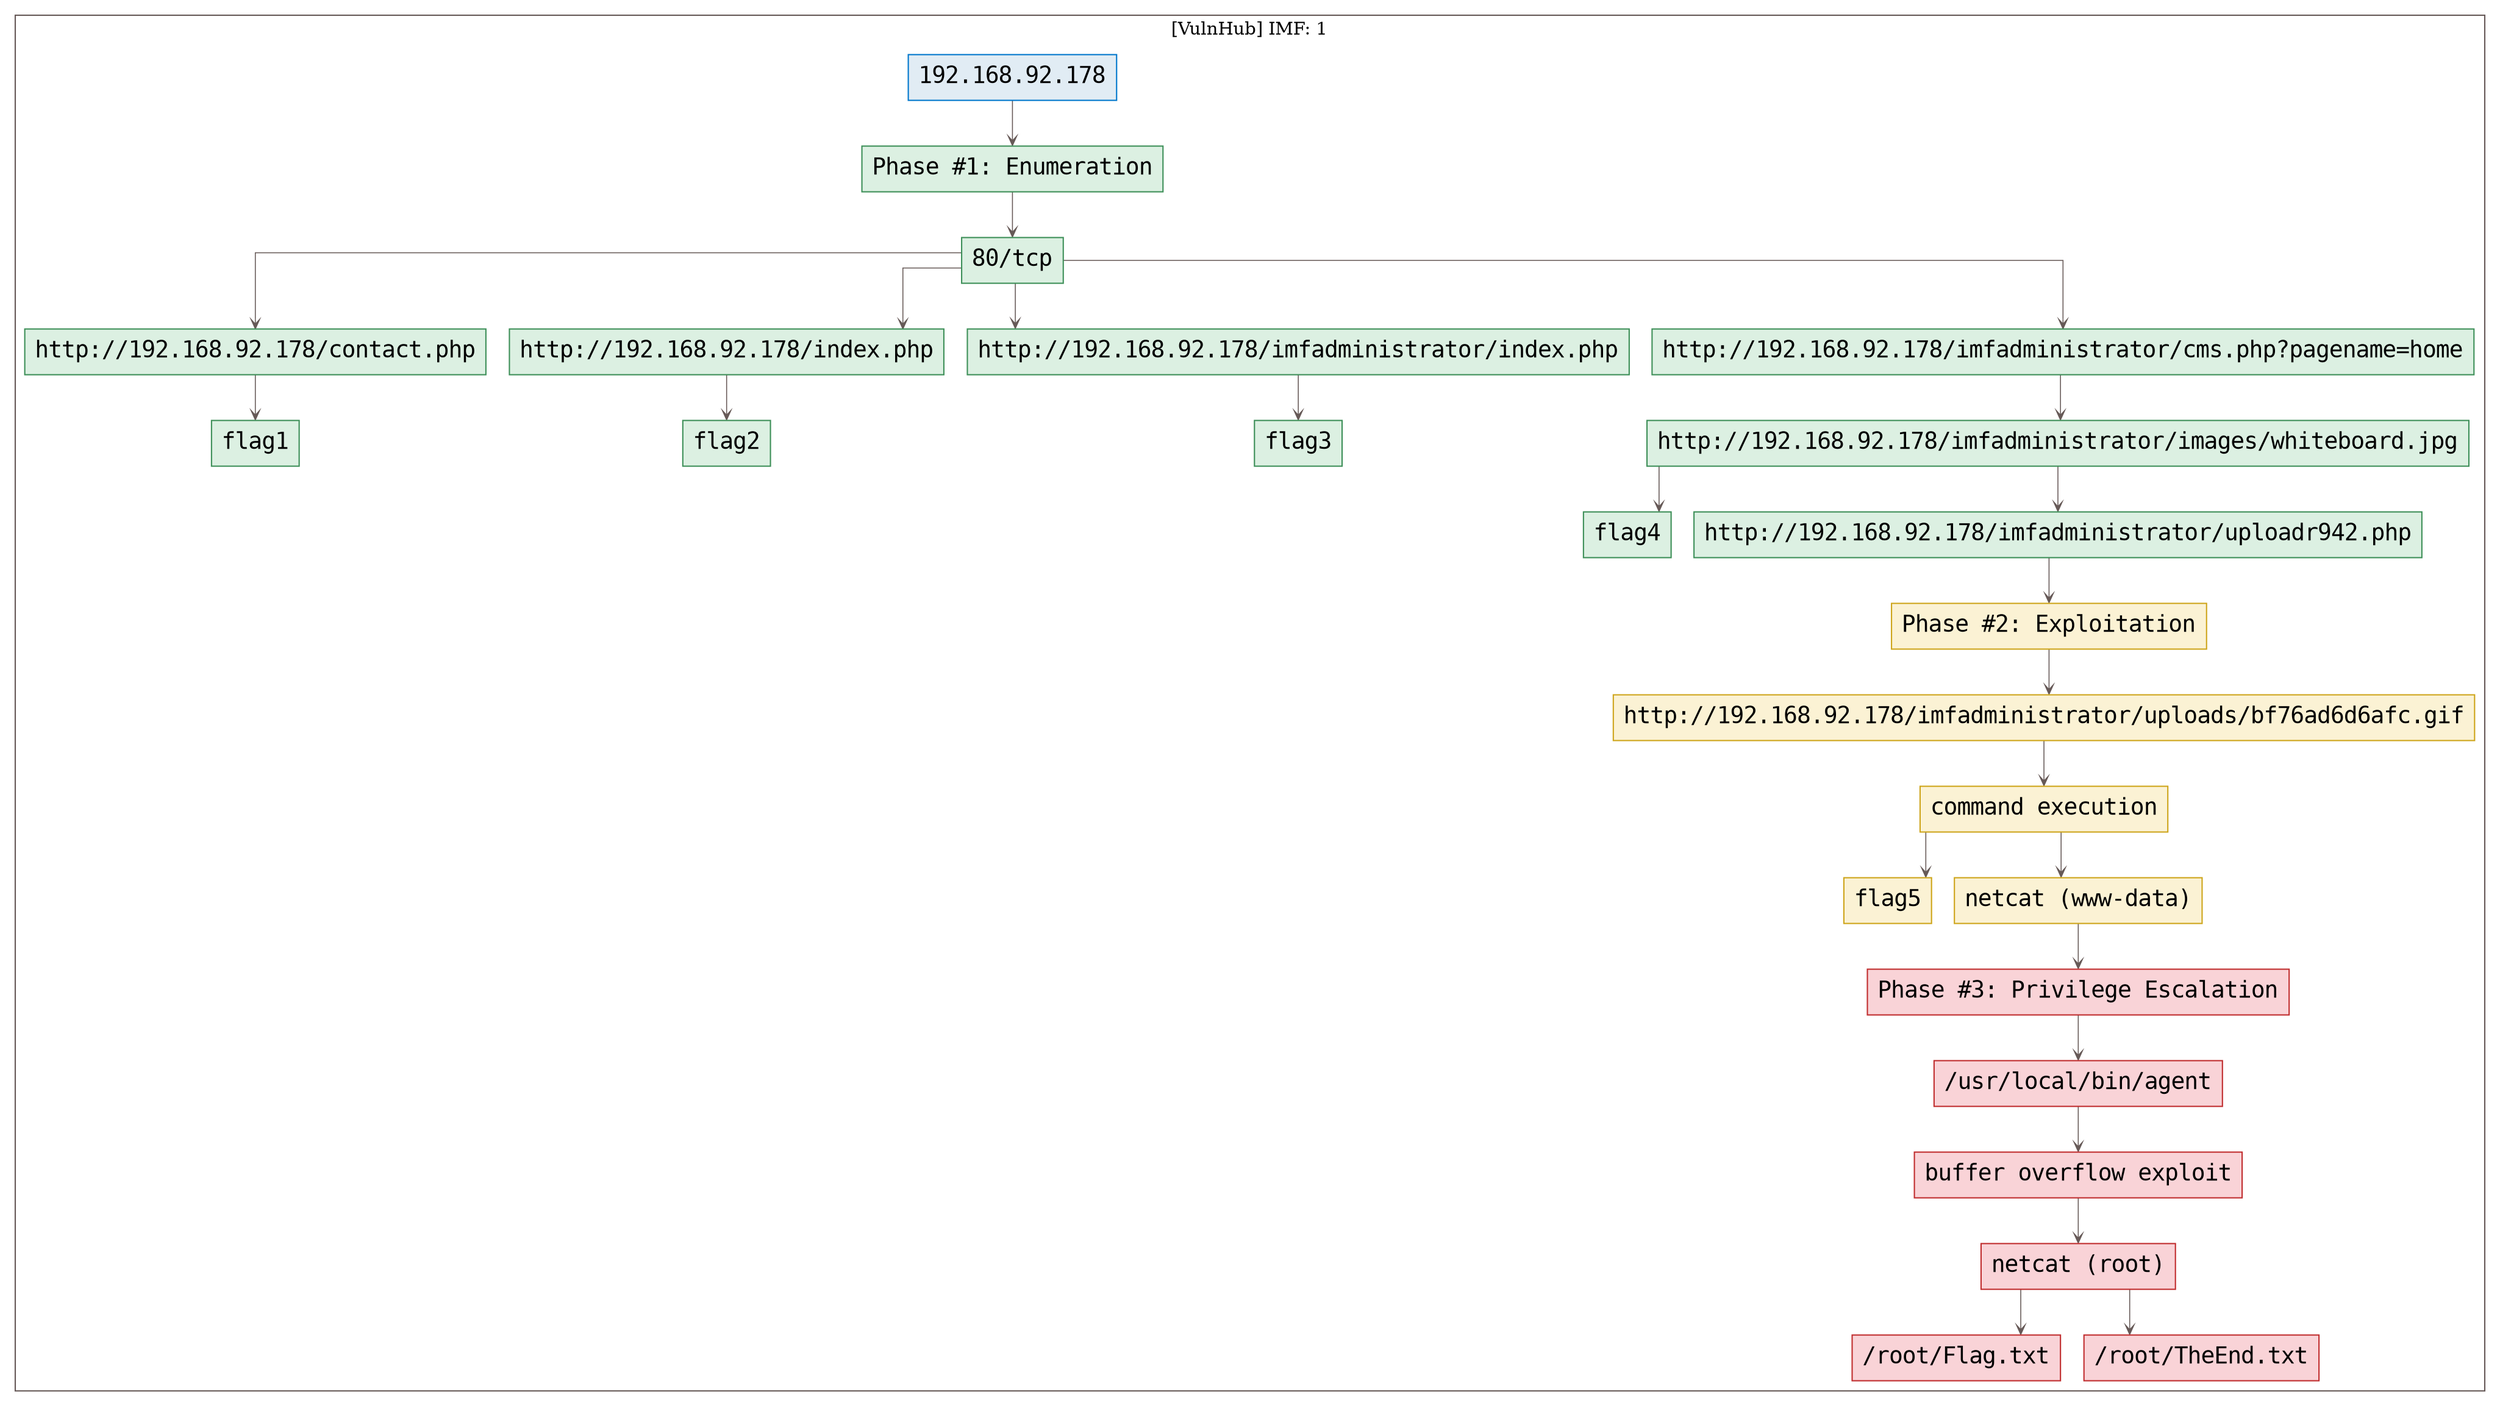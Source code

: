 digraph G {
  #rankdir=LR;
  nodesdictep=1.0; splines="ortho"; K=0.6; overlap=scale; fixedsize=true; resolution=72; bgcolor="#ffffff"; outputorder="edgesfirst";
  node [fontname="courier" fontsize=18 shape=box width=0.25 fillcolor="white" style="filled,solid"];
  edge [style=solid color="#665957" penwidth=0.75 arrowhead=vee arrowsize=0.75 ];

  0[label="192.168.92.178" color="#0077cc" fillcolor="#e1ecf4" tooltip="[VulnHub] IMF: 1"];
  10[label="http://192.168.92.178/imfadministrator/images/whiteboard.jpg" color="#3d8f58" fillcolor="#dcf0e2" tooltip="Phase #1:Enumeration"];
  11[label="flag4" color="#3d8f58" fillcolor="#dcf0e2" tooltip="Phase #1:Enumeration"];
  12[label="http://192.168.92.178/imfadministrator/uploadr942.php" color="#3d8f58" fillcolor="#dcf0e2" tooltip="Phase #1:Enumeration"];
  13[label="Phase #2: Exploitation" color="#cea51b" fillcolor="#fbf2d4" tooltip="Phase #2:Exploitation"];
  14[label="http://192.168.92.178/imfadministrator/uploads/bf76ad6d6afc.gif" color="#cea51b" fillcolor="#fbf2d4" tooltip="Phase #2:Exploitation"];
  15[label="command execution" color="#cea51b" fillcolor="#fbf2d4" tooltip="Phase #2:Exploitation"];
  16[label="flag5" color="#cea51b" fillcolor="#fbf2d4" tooltip="Phase #2:Exploitation"];
  17[label="netcat (www-data)" color="#cea51b" fillcolor="#fbf2d4" tooltip="Phase #2:Exploitation"];
  18[label="Phase #3: Privilege Escalation" color="#c02d2e" fillcolor="#f9d3d7" tooltip="Phase #3:Privilege Escalation"];
  19[label="/usr/local/bin/agent" color="#c02d2e" fillcolor="#f9d3d7" tooltip="Phase #3:Privilege Escalation"];
  1[label="Phase #1: Enumeration" color="#3d8f58" fillcolor="#dcf0e2" tooltip="Phase #1:Enumeration"];
  20[label="buffer overflow exploit" color="#c02d2e" fillcolor="#f9d3d7" tooltip="Phase #3:Privilege Escalation"];
  21[label="netcat (root)" color="#c02d2e" fillcolor="#f9d3d7" tooltip="Phase #3:Privilege Escalation"];
  22[label="/root/Flag.txt" color="#c02d2e" fillcolor="#f9d3d7" tooltip="Phase #3:Privilege Escalation"];
  23[label="/root/TheEnd.txt" color="#c02d2e" fillcolor="#f9d3d7" tooltip="Phase #3:Privilege Escalation"];
  2[label="80/tcp" color="#3d8f58" fillcolor="#dcf0e2" tooltip="Phase #1:Enumeration"];
  3[label="http://192.168.92.178/contact.php" color="#3d8f58" fillcolor="#dcf0e2" tooltip="Phase #1:Enumeration"];
  4[label="flag1" color="#3d8f58" fillcolor="#dcf0e2" tooltip="Phase #1:Enumeration"];
  5[label="http://192.168.92.178/index.php" color="#3d8f58" fillcolor="#dcf0e2" tooltip="Phase #1:Enumeration"];
  6[label="flag2" color="#3d8f58" fillcolor="#dcf0e2" tooltip="Phase #1:Enumeration"];
  7[label="http://192.168.92.178/imfadministrator/index.php" color="#3d8f58" fillcolor="#dcf0e2" tooltip="Phase #1:Enumeration"];
  8[label="flag3" color="#3d8f58" fillcolor="#dcf0e2" tooltip="Phase #1:Enumeration"];
  9[label="http://192.168.92.178/imfadministrator/cms.php?pagename=home" color="#3d8f58" fillcolor="#dcf0e2" tooltip="Phase #1:Enumeration"];

  subgraph cluster_0 {
    node [style="filled,solid"];
    label = "[VulnHub] IMF: 1";
    color = "#665957";
    0 -> 1 [color="#665957"];
    1 -> 2 [color="#665957"];
    10 -> 11 [color="#665957"];
    10 -> 12 [color="#665957"];
    12 -> 13 [color="#665957"];
    13 -> 14 [color="#665957"];
    14 -> 15 [color="#665957"];
    15 -> 16 [color="#665957"];
    15 -> 17 [color="#665957"];
    17 -> 18 [color="#665957"];
    18 -> 19 [color="#665957"];
    19 -> 20 [color="#665957"];
    2 -> 3 [color="#665957"];
    2 -> 5 [color="#665957"];
    2 -> 7 [color="#665957"];
    2 -> 9 [color="#665957"];
    20 -> 21 [color="#665957"];
    21 -> 22 [color="#665957"];
    21 -> 23 [color="#665957"];
    3 -> 4 [color="#665957"];
    5 -> 6 [color="#665957"];
    7 -> 8 [color="#665957"];
    9 -> 10 [color="#665957"];
  }
}
